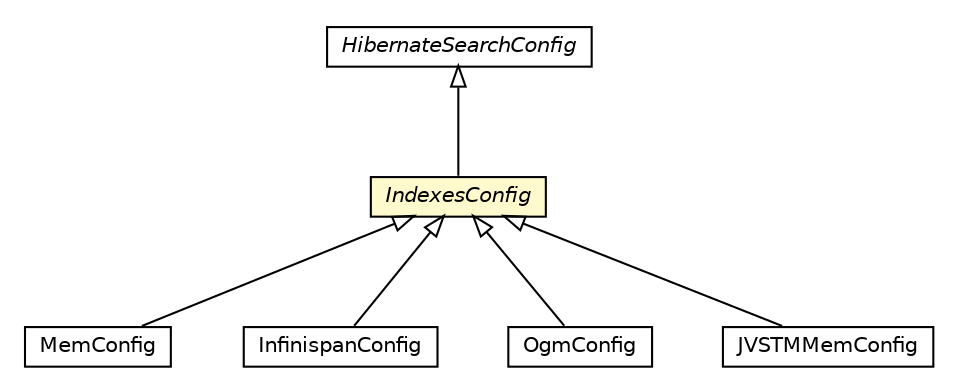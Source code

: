 #!/usr/local/bin/dot
#
# Class diagram 
# Generated by UMLGraph version 5.1 (http://www.umlgraph.org/)
#

digraph G {
	edge [fontname="Helvetica",fontsize=10,labelfontname="Helvetica",labelfontsize=10];
	node [fontname="Helvetica",fontsize=10,shape=plaintext];
	nodesep=0.25;
	ranksep=0.5;
	// pt.ist.fenixframework.hibernatesearch.HibernateSearchConfig
	c25852 [label=<<table title="pt.ist.fenixframework.hibernatesearch.HibernateSearchConfig" border="0" cellborder="1" cellspacing="0" cellpadding="2" port="p" href="../hibernatesearch/HibernateSearchConfig.html">
		<tr><td><table border="0" cellspacing="0" cellpadding="1">
<tr><td align="center" balign="center"><font face="Helvetica-Oblique"> HibernateSearchConfig </font></td></tr>
		</table></td></tr>
		</table>>, fontname="Helvetica", fontcolor="black", fontsize=10.0];
	// pt.ist.fenixframework.indexes.IndexesConfig
	c25854 [label=<<table title="pt.ist.fenixframework.indexes.IndexesConfig" border="0" cellborder="1" cellspacing="0" cellpadding="2" port="p" bgcolor="lemonChiffon" href="./IndexesConfig.html">
		<tr><td><table border="0" cellspacing="0" cellpadding="1">
<tr><td align="center" balign="center"><font face="Helvetica-Oblique"> IndexesConfig </font></td></tr>
		</table></td></tr>
		</table>>, fontname="Helvetica", fontcolor="black", fontsize=10.0];
	// pt.ist.fenixframework.backend.mem.MemConfig
	c25885 [label=<<table title="pt.ist.fenixframework.backend.mem.MemConfig" border="0" cellborder="1" cellspacing="0" cellpadding="2" port="p" href="../backend/mem/MemConfig.html">
		<tr><td><table border="0" cellspacing="0" cellpadding="1">
<tr><td align="center" balign="center"> MemConfig </td></tr>
		</table></td></tr>
		</table>>, fontname="Helvetica", fontcolor="black", fontsize=10.0];
	// pt.ist.fenixframework.backend.infinispan.InfinispanConfig
	c25892 [label=<<table title="pt.ist.fenixframework.backend.infinispan.InfinispanConfig" border="0" cellborder="1" cellspacing="0" cellpadding="2" port="p" href="../backend/infinispan/InfinispanConfig.html">
		<tr><td><table border="0" cellspacing="0" cellpadding="1">
<tr><td align="center" balign="center"> InfinispanConfig </td></tr>
		</table></td></tr>
		</table>>, fontname="Helvetica", fontcolor="black", fontsize=10.0];
	// pt.ist.fenixframework.backend.ogm.OgmConfig
	c25898 [label=<<table title="pt.ist.fenixframework.backend.ogm.OgmConfig" border="0" cellborder="1" cellspacing="0" cellpadding="2" port="p" href="../backend/ogm/OgmConfig.html">
		<tr><td><table border="0" cellspacing="0" cellpadding="1">
<tr><td align="center" balign="center"> OgmConfig </td></tr>
		</table></td></tr>
		</table>>, fontname="Helvetica", fontcolor="black", fontsize=10.0];
	// pt.ist.fenixframework.backend.jvstmmem.JVSTMMemConfig
	c25905 [label=<<table title="pt.ist.fenixframework.backend.jvstmmem.JVSTMMemConfig" border="0" cellborder="1" cellspacing="0" cellpadding="2" port="p" href="../backend/jvstmmem/JVSTMMemConfig.html">
		<tr><td><table border="0" cellspacing="0" cellpadding="1">
<tr><td align="center" balign="center"> JVSTMMemConfig </td></tr>
		</table></td></tr>
		</table>>, fontname="Helvetica", fontcolor="black", fontsize=10.0];
	//pt.ist.fenixframework.indexes.IndexesConfig extends pt.ist.fenixframework.hibernatesearch.HibernateSearchConfig
	c25852:p -> c25854:p [dir=back,arrowtail=empty];
	//pt.ist.fenixframework.backend.mem.MemConfig extends pt.ist.fenixframework.indexes.IndexesConfig
	c25854:p -> c25885:p [dir=back,arrowtail=empty];
	//pt.ist.fenixframework.backend.infinispan.InfinispanConfig extends pt.ist.fenixframework.indexes.IndexesConfig
	c25854:p -> c25892:p [dir=back,arrowtail=empty];
	//pt.ist.fenixframework.backend.ogm.OgmConfig extends pt.ist.fenixframework.indexes.IndexesConfig
	c25854:p -> c25898:p [dir=back,arrowtail=empty];
	//pt.ist.fenixframework.backend.jvstmmem.JVSTMMemConfig extends pt.ist.fenixframework.indexes.IndexesConfig
	c25854:p -> c25905:p [dir=back,arrowtail=empty];
}

